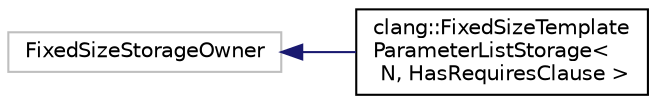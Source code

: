 digraph "Graphical Class Hierarchy"
{
 // LATEX_PDF_SIZE
  bgcolor="transparent";
  edge [fontname="Helvetica",fontsize="10",labelfontname="Helvetica",labelfontsize="10"];
  node [fontname="Helvetica",fontsize="10",shape=record];
  rankdir="LR";
  Node3206 [label="FixedSizeStorageOwner",height=0.2,width=0.4,color="grey75",tooltip=" "];
  Node3206 -> Node0 [dir="back",color="midnightblue",fontsize="10",style="solid",fontname="Helvetica"];
  Node0 [label="clang::FixedSizeTemplate\lParameterListStorage\<\l N, HasRequiresClause \>",height=0.2,width=0.4,color="black",URL="$classclang_1_1FixedSizeTemplateParameterListStorage.html",tooltip="Stores a list of template parameters and the associated requires-clause (if any) for a TemplateDecl a..."];
}
